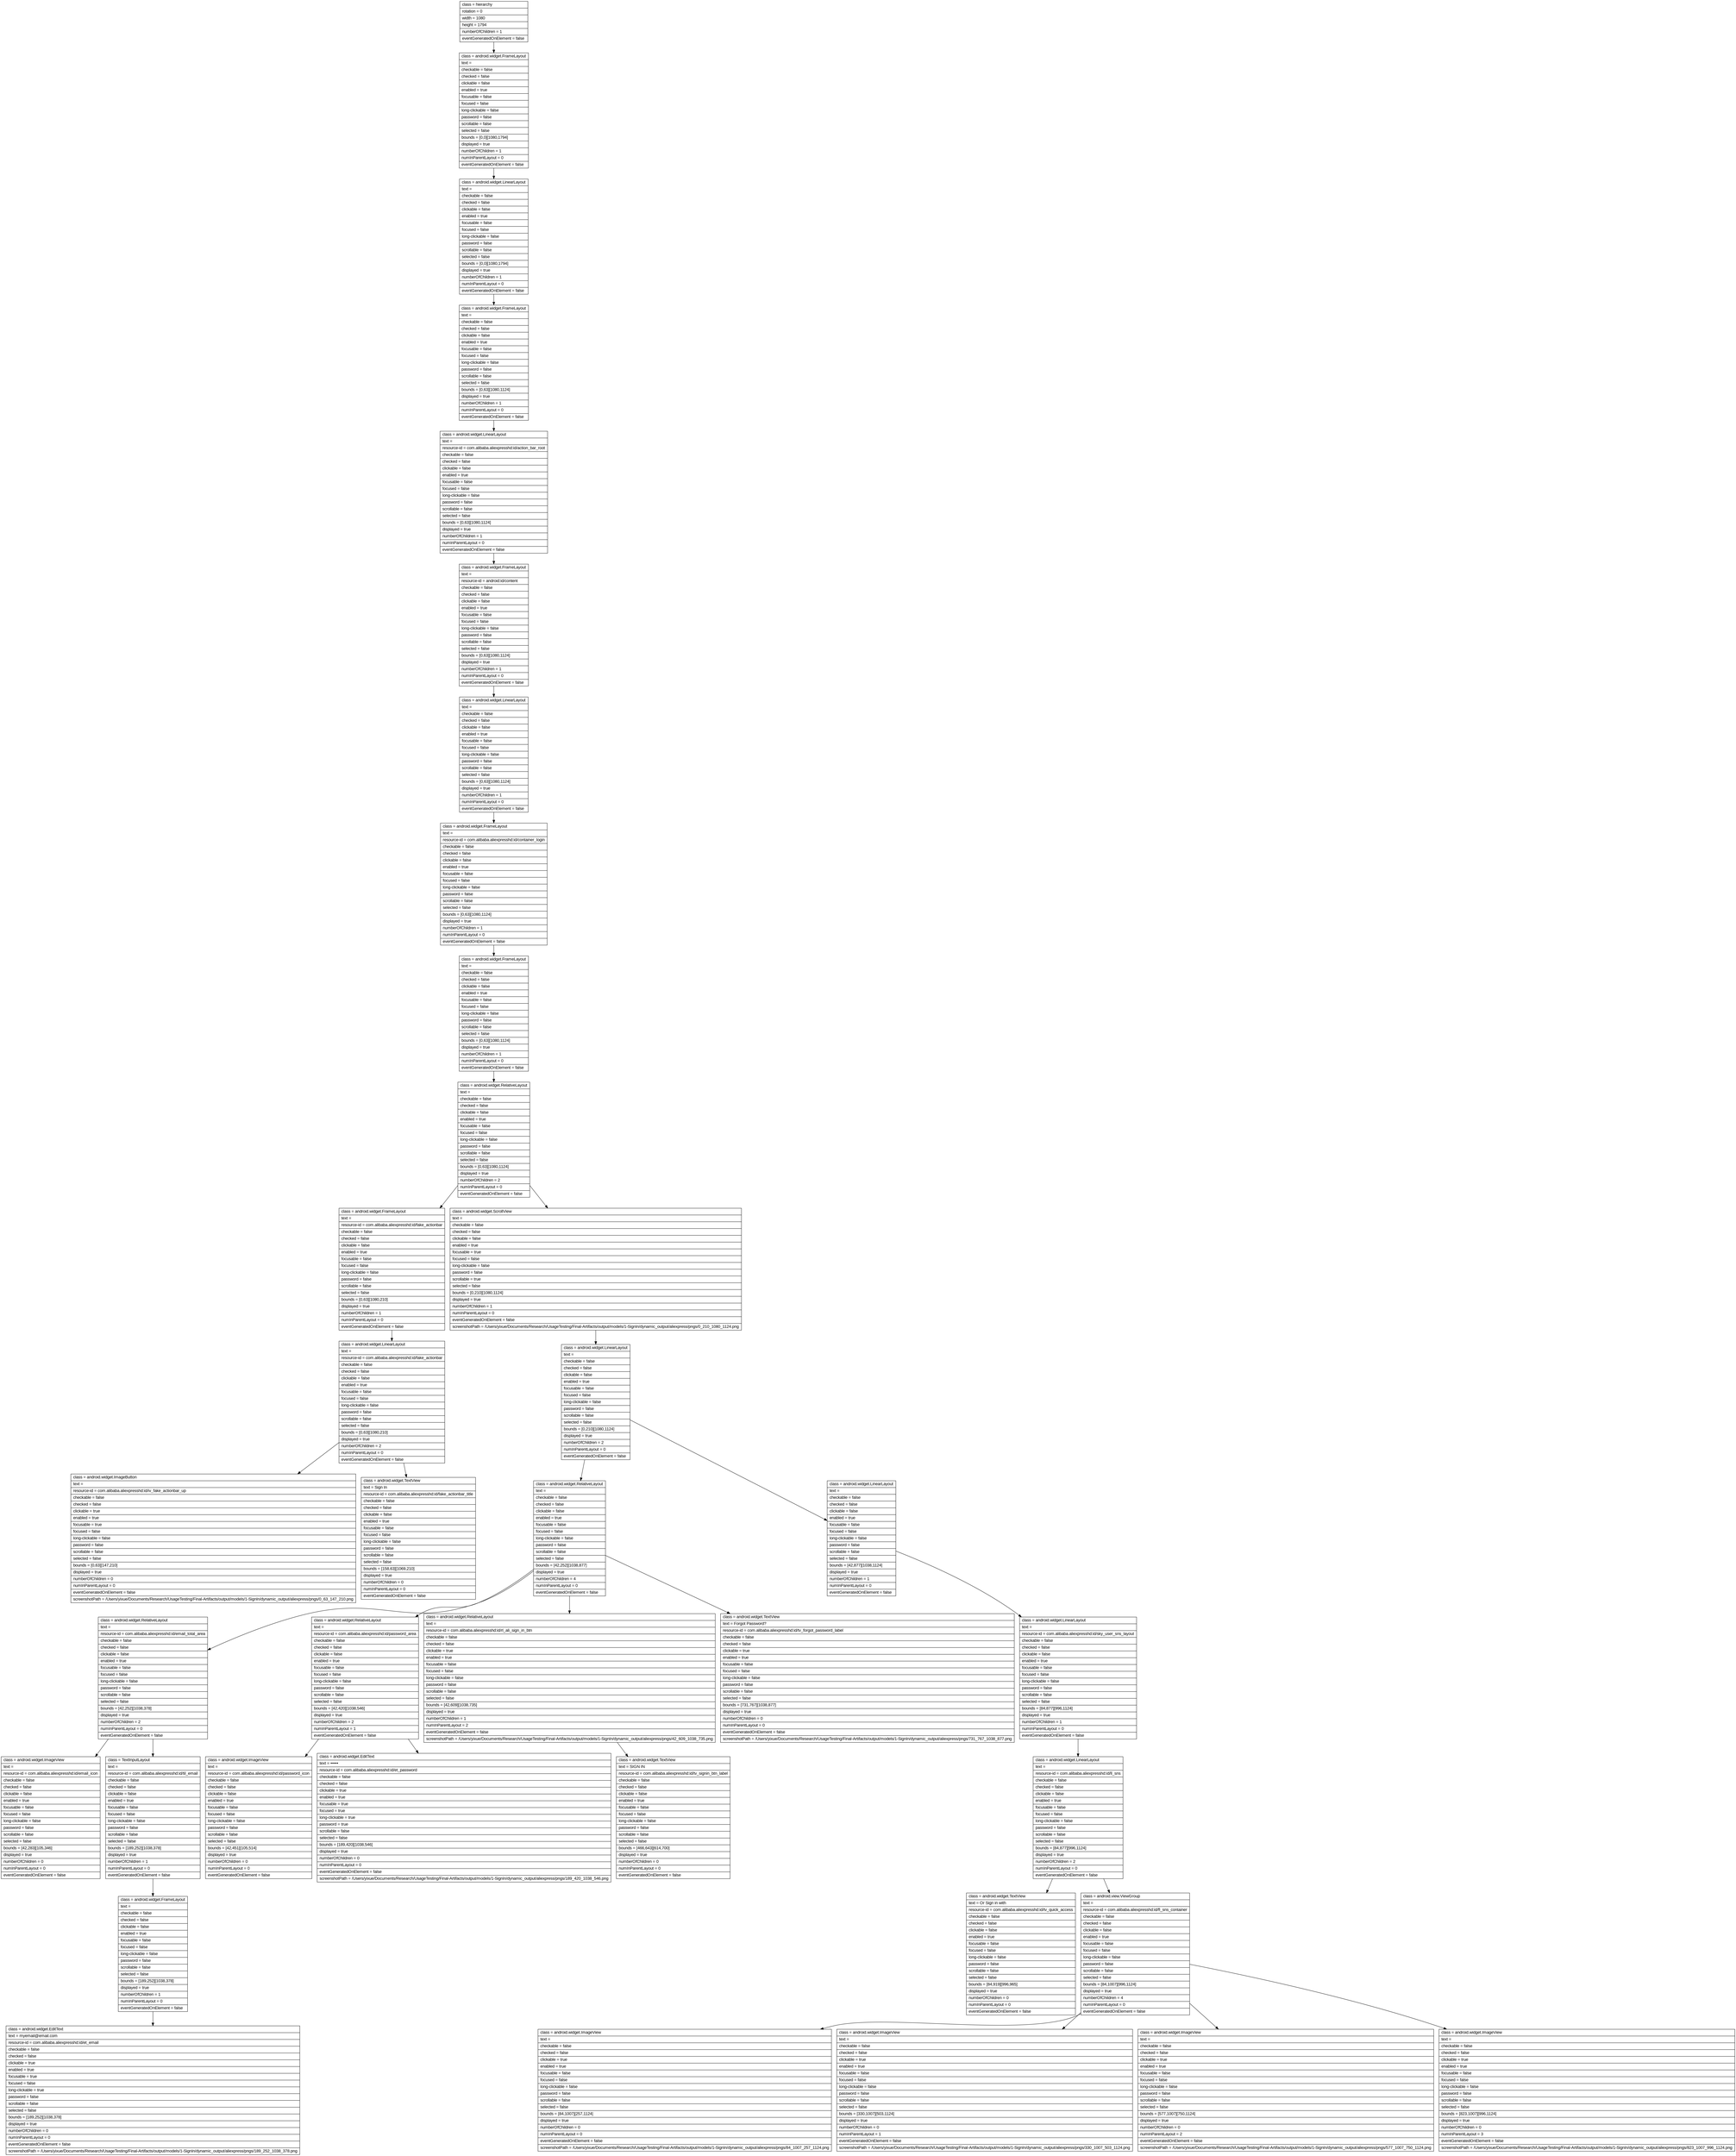 digraph Layout {

	node [shape=record fontname=Arial];

	0	[label="{class = hierarchy\l|rotation = 0\l|width = 1080\l|height = 1794\l|numberOfChildren = 1\l|eventGeneratedOnElement = false \l}"]
	1	[label="{class = android.widget.FrameLayout\l|text = \l|checkable = false\l|checked = false\l|clickable = false\l|enabled = true\l|focusable = false\l|focused = false\l|long-clickable = false\l|password = false\l|scrollable = false\l|selected = false\l|bounds = [0,0][1080,1794]\l|displayed = true\l|numberOfChildren = 1\l|numInParentLayout = 0\l|eventGeneratedOnElement = false \l}"]
	2	[label="{class = android.widget.LinearLayout\l|text = \l|checkable = false\l|checked = false\l|clickable = false\l|enabled = true\l|focusable = false\l|focused = false\l|long-clickable = false\l|password = false\l|scrollable = false\l|selected = false\l|bounds = [0,0][1080,1794]\l|displayed = true\l|numberOfChildren = 1\l|numInParentLayout = 0\l|eventGeneratedOnElement = false \l}"]
	3	[label="{class = android.widget.FrameLayout\l|text = \l|checkable = false\l|checked = false\l|clickable = false\l|enabled = true\l|focusable = false\l|focused = false\l|long-clickable = false\l|password = false\l|scrollable = false\l|selected = false\l|bounds = [0,63][1080,1124]\l|displayed = true\l|numberOfChildren = 1\l|numInParentLayout = 0\l|eventGeneratedOnElement = false \l}"]
	4	[label="{class = android.widget.LinearLayout\l|text = \l|resource-id = com.alibaba.aliexpresshd:id/action_bar_root\l|checkable = false\l|checked = false\l|clickable = false\l|enabled = true\l|focusable = false\l|focused = false\l|long-clickable = false\l|password = false\l|scrollable = false\l|selected = false\l|bounds = [0,63][1080,1124]\l|displayed = true\l|numberOfChildren = 1\l|numInParentLayout = 0\l|eventGeneratedOnElement = false \l}"]
	5	[label="{class = android.widget.FrameLayout\l|text = \l|resource-id = android:id/content\l|checkable = false\l|checked = false\l|clickable = false\l|enabled = true\l|focusable = false\l|focused = false\l|long-clickable = false\l|password = false\l|scrollable = false\l|selected = false\l|bounds = [0,63][1080,1124]\l|displayed = true\l|numberOfChildren = 1\l|numInParentLayout = 0\l|eventGeneratedOnElement = false \l}"]
	6	[label="{class = android.widget.LinearLayout\l|text = \l|checkable = false\l|checked = false\l|clickable = false\l|enabled = true\l|focusable = false\l|focused = false\l|long-clickable = false\l|password = false\l|scrollable = false\l|selected = false\l|bounds = [0,63][1080,1124]\l|displayed = true\l|numberOfChildren = 1\l|numInParentLayout = 0\l|eventGeneratedOnElement = false \l}"]
	7	[label="{class = android.widget.FrameLayout\l|text = \l|resource-id = com.alibaba.aliexpresshd:id/container_login\l|checkable = false\l|checked = false\l|clickable = false\l|enabled = true\l|focusable = false\l|focused = false\l|long-clickable = false\l|password = false\l|scrollable = false\l|selected = false\l|bounds = [0,63][1080,1124]\l|displayed = true\l|numberOfChildren = 1\l|numInParentLayout = 0\l|eventGeneratedOnElement = false \l}"]
	8	[label="{class = android.widget.FrameLayout\l|text = \l|checkable = false\l|checked = false\l|clickable = false\l|enabled = true\l|focusable = false\l|focused = false\l|long-clickable = false\l|password = false\l|scrollable = false\l|selected = false\l|bounds = [0,63][1080,1124]\l|displayed = true\l|numberOfChildren = 1\l|numInParentLayout = 0\l|eventGeneratedOnElement = false \l}"]
	9	[label="{class = android.widget.RelativeLayout\l|text = \l|checkable = false\l|checked = false\l|clickable = false\l|enabled = true\l|focusable = false\l|focused = false\l|long-clickable = false\l|password = false\l|scrollable = false\l|selected = false\l|bounds = [0,63][1080,1124]\l|displayed = true\l|numberOfChildren = 2\l|numInParentLayout = 0\l|eventGeneratedOnElement = false \l}"]
	10	[label="{class = android.widget.FrameLayout\l|text = \l|resource-id = com.alibaba.aliexpresshd:id/fake_actionbar\l|checkable = false\l|checked = false\l|clickable = false\l|enabled = true\l|focusable = false\l|focused = false\l|long-clickable = false\l|password = false\l|scrollable = false\l|selected = false\l|bounds = [0,63][1080,210]\l|displayed = true\l|numberOfChildren = 1\l|numInParentLayout = 0\l|eventGeneratedOnElement = false \l}"]
	11	[label="{class = android.widget.ScrollView\l|text = \l|checkable = false\l|checked = false\l|clickable = false\l|enabled = true\l|focusable = true\l|focused = false\l|long-clickable = false\l|password = false\l|scrollable = true\l|selected = false\l|bounds = [0,210][1080,1124]\l|displayed = true\l|numberOfChildren = 1\l|numInParentLayout = 0\l|eventGeneratedOnElement = false \l|screenshotPath = /Users/yixue/Documents/Research/UsageTesting/Final-Artifacts/output/models/1-SignIn/dynamic_output/aliexpress/pngs/0_210_1080_1124.png\l}"]
	12	[label="{class = android.widget.LinearLayout\l|text = \l|resource-id = com.alibaba.aliexpresshd:id/fake_actionbar\l|checkable = false\l|checked = false\l|clickable = false\l|enabled = true\l|focusable = false\l|focused = false\l|long-clickable = false\l|password = false\l|scrollable = false\l|selected = false\l|bounds = [0,63][1080,210]\l|displayed = true\l|numberOfChildren = 2\l|numInParentLayout = 0\l|eventGeneratedOnElement = false \l}"]
	13	[label="{class = android.widget.LinearLayout\l|text = \l|checkable = false\l|checked = false\l|clickable = false\l|enabled = true\l|focusable = false\l|focused = false\l|long-clickable = false\l|password = false\l|scrollable = false\l|selected = false\l|bounds = [0,210][1080,1124]\l|displayed = true\l|numberOfChildren = 2\l|numInParentLayout = 0\l|eventGeneratedOnElement = false \l}"]
	14	[label="{class = android.widget.ImageButton\l|text = \l|resource-id = com.alibaba.aliexpresshd:id/iv_fake_actionbar_up\l|checkable = false\l|checked = false\l|clickable = true\l|enabled = true\l|focusable = true\l|focused = false\l|long-clickable = false\l|password = false\l|scrollable = false\l|selected = false\l|bounds = [0,63][147,210]\l|displayed = true\l|numberOfChildren = 0\l|numInParentLayout = 0\l|eventGeneratedOnElement = false \l|screenshotPath = /Users/yixue/Documents/Research/UsageTesting/Final-Artifacts/output/models/1-SignIn/dynamic_output/aliexpress/pngs/0_63_147_210.png\l}"]
	15	[label="{class = android.widget.TextView\l|text = Sign In\l|resource-id = com.alibaba.aliexpresshd:id/fake_actionbar_title\l|checkable = false\l|checked = false\l|clickable = false\l|enabled = true\l|focusable = false\l|focused = false\l|long-clickable = false\l|password = false\l|scrollable = false\l|selected = false\l|bounds = [158,63][1069,210]\l|displayed = true\l|numberOfChildren = 0\l|numInParentLayout = 0\l|eventGeneratedOnElement = false \l}"]
	16	[label="{class = android.widget.RelativeLayout\l|text = \l|checkable = false\l|checked = false\l|clickable = false\l|enabled = true\l|focusable = false\l|focused = false\l|long-clickable = false\l|password = false\l|scrollable = false\l|selected = false\l|bounds = [42,252][1038,877]\l|displayed = true\l|numberOfChildren = 4\l|numInParentLayout = 0\l|eventGeneratedOnElement = false \l}"]
	17	[label="{class = android.widget.LinearLayout\l|text = \l|checkable = false\l|checked = false\l|clickable = false\l|enabled = true\l|focusable = false\l|focused = false\l|long-clickable = false\l|password = false\l|scrollable = false\l|selected = false\l|bounds = [42,877][1038,1124]\l|displayed = true\l|numberOfChildren = 1\l|numInParentLayout = 0\l|eventGeneratedOnElement = false \l}"]
	18	[label="{class = android.widget.RelativeLayout\l|text = \l|resource-id = com.alibaba.aliexpresshd:id/email_total_area\l|checkable = false\l|checked = false\l|clickable = false\l|enabled = true\l|focusable = false\l|focused = false\l|long-clickable = false\l|password = false\l|scrollable = false\l|selected = false\l|bounds = [42,252][1038,378]\l|displayed = true\l|numberOfChildren = 2\l|numInParentLayout = 0\l|eventGeneratedOnElement = false \l}"]
	19	[label="{class = android.widget.RelativeLayout\l|text = \l|resource-id = com.alibaba.aliexpresshd:id/password_area\l|checkable = false\l|checked = false\l|clickable = false\l|enabled = true\l|focusable = false\l|focused = false\l|long-clickable = false\l|password = false\l|scrollable = false\l|selected = false\l|bounds = [42,420][1038,546]\l|displayed = true\l|numberOfChildren = 2\l|numInParentLayout = 1\l|eventGeneratedOnElement = false \l}"]
	20	[label="{class = android.widget.RelativeLayout\l|text = \l|resource-id = com.alibaba.aliexpresshd:id/rl_ali_sign_in_btn\l|checkable = false\l|checked = false\l|clickable = true\l|enabled = true\l|focusable = false\l|focused = false\l|long-clickable = false\l|password = false\l|scrollable = false\l|selected = false\l|bounds = [42,609][1038,735]\l|displayed = true\l|numberOfChildren = 1\l|numInParentLayout = 2\l|eventGeneratedOnElement = false \l|screenshotPath = /Users/yixue/Documents/Research/UsageTesting/Final-Artifacts/output/models/1-SignIn/dynamic_output/aliexpress/pngs/42_609_1038_735.png\l}"]
	21	[label="{class = android.widget.TextView\l|text = Forgot Password?\l|resource-id = com.alibaba.aliexpresshd:id/tv_forgot_password_label\l|checkable = false\l|checked = false\l|clickable = true\l|enabled = true\l|focusable = false\l|focused = false\l|long-clickable = false\l|password = false\l|scrollable = false\l|selected = false\l|bounds = [731,767][1038,877]\l|displayed = true\l|numberOfChildren = 0\l|numInParentLayout = 0\l|eventGeneratedOnElement = false \l|screenshotPath = /Users/yixue/Documents/Research/UsageTesting/Final-Artifacts/output/models/1-SignIn/dynamic_output/aliexpress/pngs/731_767_1038_877.png\l}"]
	22	[label="{class = android.widget.LinearLayout\l|text = \l|resource-id = com.alibaba.aliexpresshd:id/sky_user_sns_layout\l|checkable = false\l|checked = false\l|clickable = false\l|enabled = true\l|focusable = false\l|focused = false\l|long-clickable = false\l|password = false\l|scrollable = false\l|selected = false\l|bounds = [84,877][996,1124]\l|displayed = true\l|numberOfChildren = 1\l|numInParentLayout = 0\l|eventGeneratedOnElement = false \l}"]
	23	[label="{class = android.widget.ImageView\l|text = \l|resource-id = com.alibaba.aliexpresshd:id/email_icon\l|checkable = false\l|checked = false\l|clickable = false\l|enabled = true\l|focusable = false\l|focused = false\l|long-clickable = false\l|password = false\l|scrollable = false\l|selected = false\l|bounds = [42,283][105,346]\l|displayed = true\l|numberOfChildren = 0\l|numInParentLayout = 0\l|eventGeneratedOnElement = false \l}"]
	24	[label="{class = TextInputLayout\l|text = \l|resource-id = com.alibaba.aliexpresshd:id/til_email\l|checkable = false\l|checked = false\l|clickable = false\l|enabled = true\l|focusable = false\l|focused = false\l|long-clickable = false\l|password = false\l|scrollable = false\l|selected = false\l|bounds = [189,252][1038,378]\l|displayed = true\l|numberOfChildren = 1\l|numInParentLayout = 0\l|eventGeneratedOnElement = false \l}"]
	25	[label="{class = android.widget.ImageView\l|text = \l|resource-id = com.alibaba.aliexpresshd:id/password_icon\l|checkable = false\l|checked = false\l|clickable = false\l|enabled = true\l|focusable = false\l|focused = false\l|long-clickable = false\l|password = false\l|scrollable = false\l|selected = false\l|bounds = [42,451][105,514]\l|displayed = true\l|numberOfChildren = 0\l|numInParentLayout = 0\l|eventGeneratedOnElement = false \l}"]
	26	[label="{class = android.widget.EditText\l|text = •••••\l|resource-id = com.alibaba.aliexpresshd:id/et_password\l|checkable = false\l|checked = false\l|clickable = true\l|enabled = true\l|focusable = true\l|focused = true\l|long-clickable = true\l|password = true\l|scrollable = false\l|selected = false\l|bounds = [189,420][1038,546]\l|displayed = true\l|numberOfChildren = 0\l|numInParentLayout = 0\l|eventGeneratedOnElement = false \l|screenshotPath = /Users/yixue/Documents/Research/UsageTesting/Final-Artifacts/output/models/1-SignIn/dynamic_output/aliexpress/pngs/189_420_1038_546.png\l}"]
	27	[label="{class = android.widget.TextView\l|text = SIGN IN\l|resource-id = com.alibaba.aliexpresshd:id/tv_signin_btn_label\l|checkable = false\l|checked = false\l|clickable = false\l|enabled = true\l|focusable = false\l|focused = false\l|long-clickable = false\l|password = false\l|scrollable = false\l|selected = false\l|bounds = [466,643][614,700]\l|displayed = true\l|numberOfChildren = 0\l|numInParentLayout = 0\l|eventGeneratedOnElement = false \l}"]
	28	[label="{class = android.widget.LinearLayout\l|text = \l|resource-id = com.alibaba.aliexpresshd:id/ll_sns\l|checkable = false\l|checked = false\l|clickable = false\l|enabled = true\l|focusable = false\l|focused = false\l|long-clickable = false\l|password = false\l|scrollable = false\l|selected = false\l|bounds = [84,877][996,1124]\l|displayed = true\l|numberOfChildren = 2\l|numInParentLayout = 0\l|eventGeneratedOnElement = false \l}"]
	29	[label="{class = android.widget.FrameLayout\l|text = \l|checkable = false\l|checked = false\l|clickable = false\l|enabled = true\l|focusable = false\l|focused = false\l|long-clickable = false\l|password = false\l|scrollable = false\l|selected = false\l|bounds = [189,252][1038,378]\l|displayed = true\l|numberOfChildren = 1\l|numInParentLayout = 0\l|eventGeneratedOnElement = false \l}"]
	30	[label="{class = android.widget.TextView\l|text = Or Sign in with\l|resource-id = com.alibaba.aliexpresshd:id/tv_quick_access\l|checkable = false\l|checked = false\l|clickable = false\l|enabled = true\l|focusable = false\l|focused = false\l|long-clickable = false\l|password = false\l|scrollable = false\l|selected = false\l|bounds = [84,919][996,965]\l|displayed = true\l|numberOfChildren = 0\l|numInParentLayout = 0\l|eventGeneratedOnElement = false \l}"]
	31	[label="{class = android.view.ViewGroup\l|text = \l|resource-id = com.alibaba.aliexpresshd:id/fl_sns_container\l|checkable = false\l|checked = false\l|clickable = false\l|enabled = true\l|focusable = false\l|focused = false\l|long-clickable = false\l|password = false\l|scrollable = false\l|selected = false\l|bounds = [84,1007][996,1124]\l|displayed = true\l|numberOfChildren = 4\l|numInParentLayout = 0\l|eventGeneratedOnElement = false \l}"]
	32	[label="{class = android.widget.EditText\l|text = myemail@email.com\l|resource-id = com.alibaba.aliexpresshd:id/et_email\l|checkable = false\l|checked = false\l|clickable = true\l|enabled = true\l|focusable = true\l|focused = false\l|long-clickable = true\l|password = false\l|scrollable = false\l|selected = false\l|bounds = [189,252][1038,378]\l|displayed = true\l|numberOfChildren = 0\l|numInParentLayout = 0\l|eventGeneratedOnElement = false \l|screenshotPath = /Users/yixue/Documents/Research/UsageTesting/Final-Artifacts/output/models/1-SignIn/dynamic_output/aliexpress/pngs/189_252_1038_378.png\l}"]
	33	[label="{class = android.widget.ImageView\l|text = \l|checkable = false\l|checked = false\l|clickable = true\l|enabled = true\l|focusable = false\l|focused = false\l|long-clickable = false\l|password = false\l|scrollable = false\l|selected = false\l|bounds = [84,1007][257,1124]\l|displayed = true\l|numberOfChildren = 0\l|numInParentLayout = 0\l|eventGeneratedOnElement = false \l|screenshotPath = /Users/yixue/Documents/Research/UsageTesting/Final-Artifacts/output/models/1-SignIn/dynamic_output/aliexpress/pngs/84_1007_257_1124.png\l}"]
	34	[label="{class = android.widget.ImageView\l|text = \l|checkable = false\l|checked = false\l|clickable = true\l|enabled = true\l|focusable = false\l|focused = false\l|long-clickable = false\l|password = false\l|scrollable = false\l|selected = false\l|bounds = [330,1007][503,1124]\l|displayed = true\l|numberOfChildren = 0\l|numInParentLayout = 1\l|eventGeneratedOnElement = false \l|screenshotPath = /Users/yixue/Documents/Research/UsageTesting/Final-Artifacts/output/models/1-SignIn/dynamic_output/aliexpress/pngs/330_1007_503_1124.png\l}"]
	35	[label="{class = android.widget.ImageView\l|text = \l|checkable = false\l|checked = false\l|clickable = true\l|enabled = true\l|focusable = false\l|focused = false\l|long-clickable = false\l|password = false\l|scrollable = false\l|selected = false\l|bounds = [577,1007][750,1124]\l|displayed = true\l|numberOfChildren = 0\l|numInParentLayout = 2\l|eventGeneratedOnElement = false \l|screenshotPath = /Users/yixue/Documents/Research/UsageTesting/Final-Artifacts/output/models/1-SignIn/dynamic_output/aliexpress/pngs/577_1007_750_1124.png\l}"]
	36	[label="{class = android.widget.ImageView\l|text = \l|checkable = false\l|checked = false\l|clickable = true\l|enabled = true\l|focusable = false\l|focused = false\l|long-clickable = false\l|password = false\l|scrollable = false\l|selected = false\l|bounds = [823,1007][996,1124]\l|displayed = true\l|numberOfChildren = 0\l|numInParentLayout = 3\l|eventGeneratedOnElement = false \l|screenshotPath = /Users/yixue/Documents/Research/UsageTesting/Final-Artifacts/output/models/1-SignIn/dynamic_output/aliexpress/pngs/823_1007_996_1124.png\l}"]


	0 -> 1
	1 -> 2
	2 -> 3
	3 -> 4
	4 -> 5
	5 -> 6
	6 -> 7
	7 -> 8
	8 -> 9
	9 -> 10
	9 -> 11
	10 -> 12
	11 -> 13
	12 -> 14
	12 -> 15
	13 -> 16
	13 -> 17
	16 -> 18
	16 -> 19
	16 -> 20
	16 -> 21
	17 -> 22
	18 -> 23
	18 -> 24
	19 -> 25
	19 -> 26
	20 -> 27
	22 -> 28
	24 -> 29
	28 -> 30
	28 -> 31
	29 -> 32
	31 -> 33
	31 -> 34
	31 -> 35
	31 -> 36


}